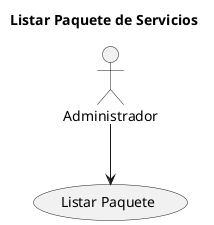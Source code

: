 @startuml Read_Services_Package

title Listar Paquete de Servicios

actor Administrador

Administrador --> (Listar Paquete)

@enduml